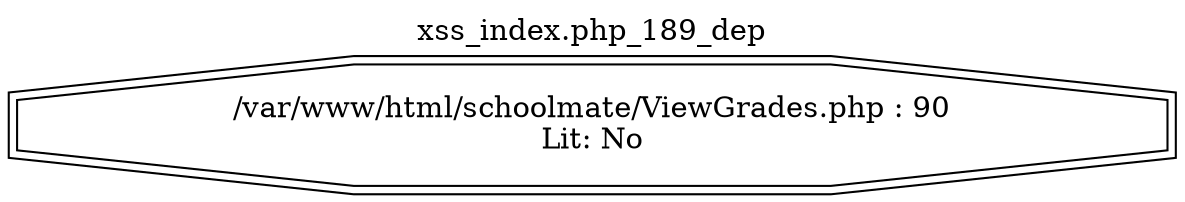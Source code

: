 digraph cfg {
  label="xss_index.php_189_dep";
  labelloc=t;
  n1 [shape=doubleoctagon, label="/var/www/html/schoolmate/ViewGrades.php : 90\nLit: No\n"];
}
